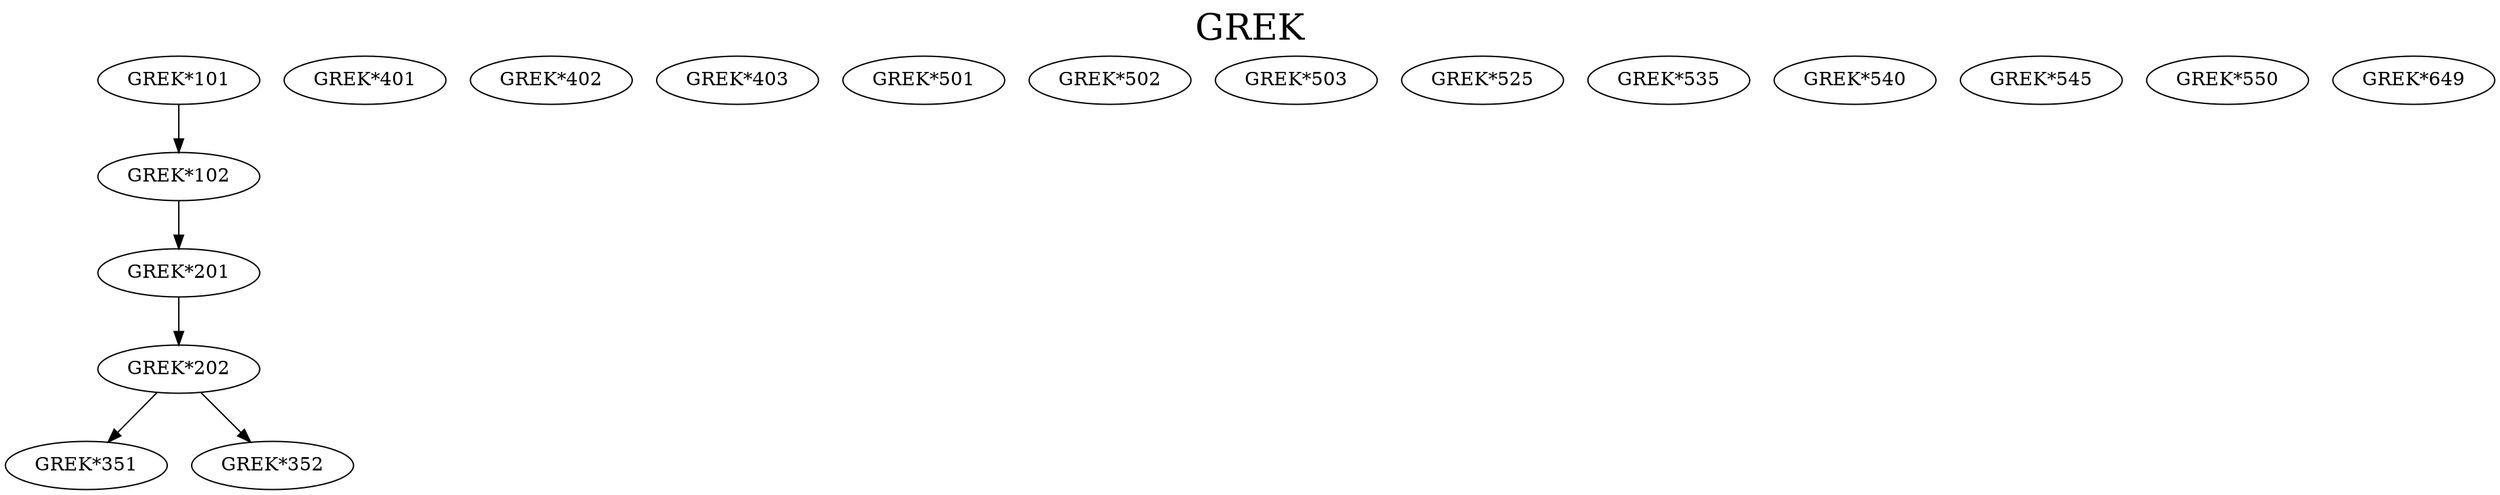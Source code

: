digraph GREK {
labelloc = "t";
label = "GREK"
fontsize = 27;
"GREK*101"
"GREK*101" -> "GREK*102" [style=solid]
"GREK*102" -> "GREK*201" [style=solid]
"GREK*201" -> "GREK*202" [style=solid]
"GREK*202" -> "GREK*351" [style=solid]
"GREK*202" -> "GREK*352" [style=solid]
"GREK*401"
"GREK*402"
"GREK*403"
"GREK*501"
"GREK*502"
"GREK*503"
"GREK*525"
"GREK*535"
"GREK*540"
"GREK*545"
"GREK*550"
"GREK*649"
}
